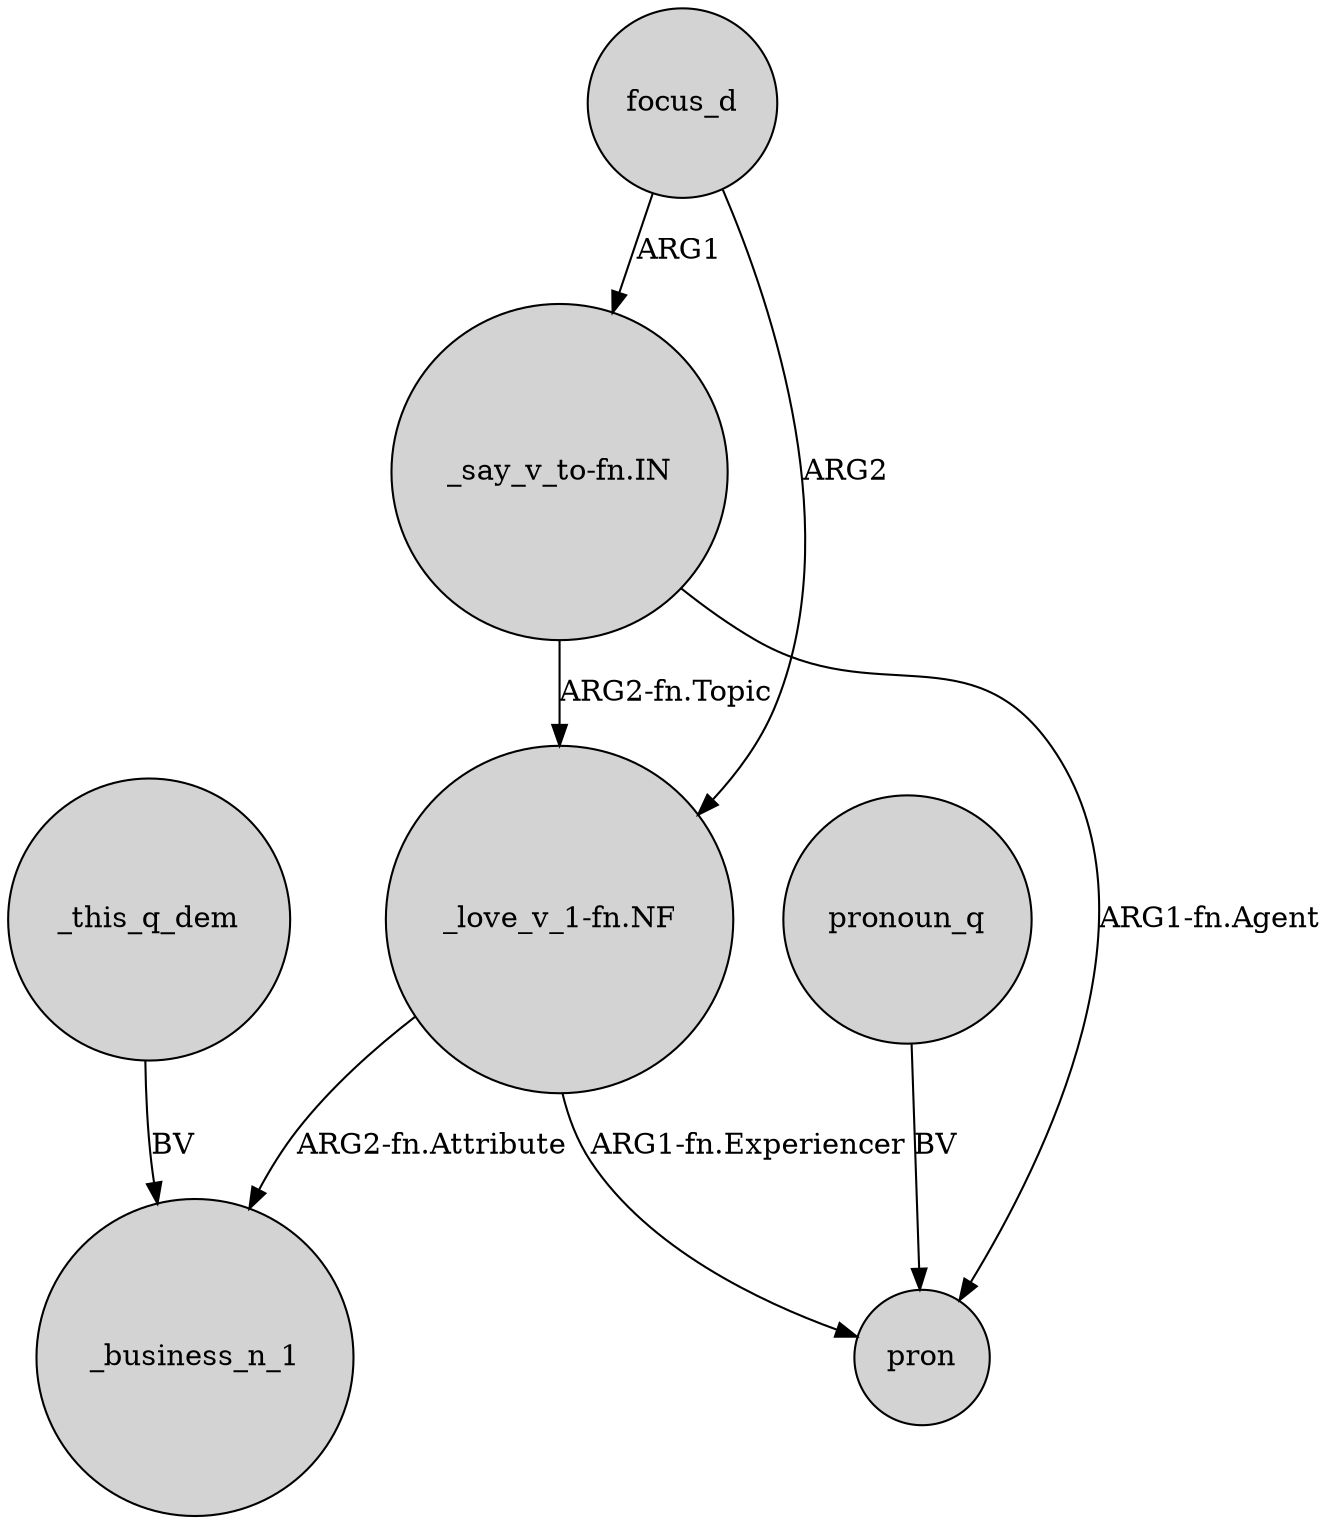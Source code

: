 digraph {
	node [shape=circle style=filled]
	"_say_v_to-fn.IN" -> "_love_v_1-fn.NF" [label="ARG2-fn.Topic"]
	_this_q_dem -> _business_n_1 [label=BV]
	"_love_v_1-fn.NF" -> pron [label="ARG1-fn.Experiencer"]
	"_love_v_1-fn.NF" -> _business_n_1 [label="ARG2-fn.Attribute"]
	focus_d -> "_love_v_1-fn.NF" [label=ARG2]
	focus_d -> "_say_v_to-fn.IN" [label=ARG1]
	"_say_v_to-fn.IN" -> pron [label="ARG1-fn.Agent"]
	pronoun_q -> pron [label=BV]
}
